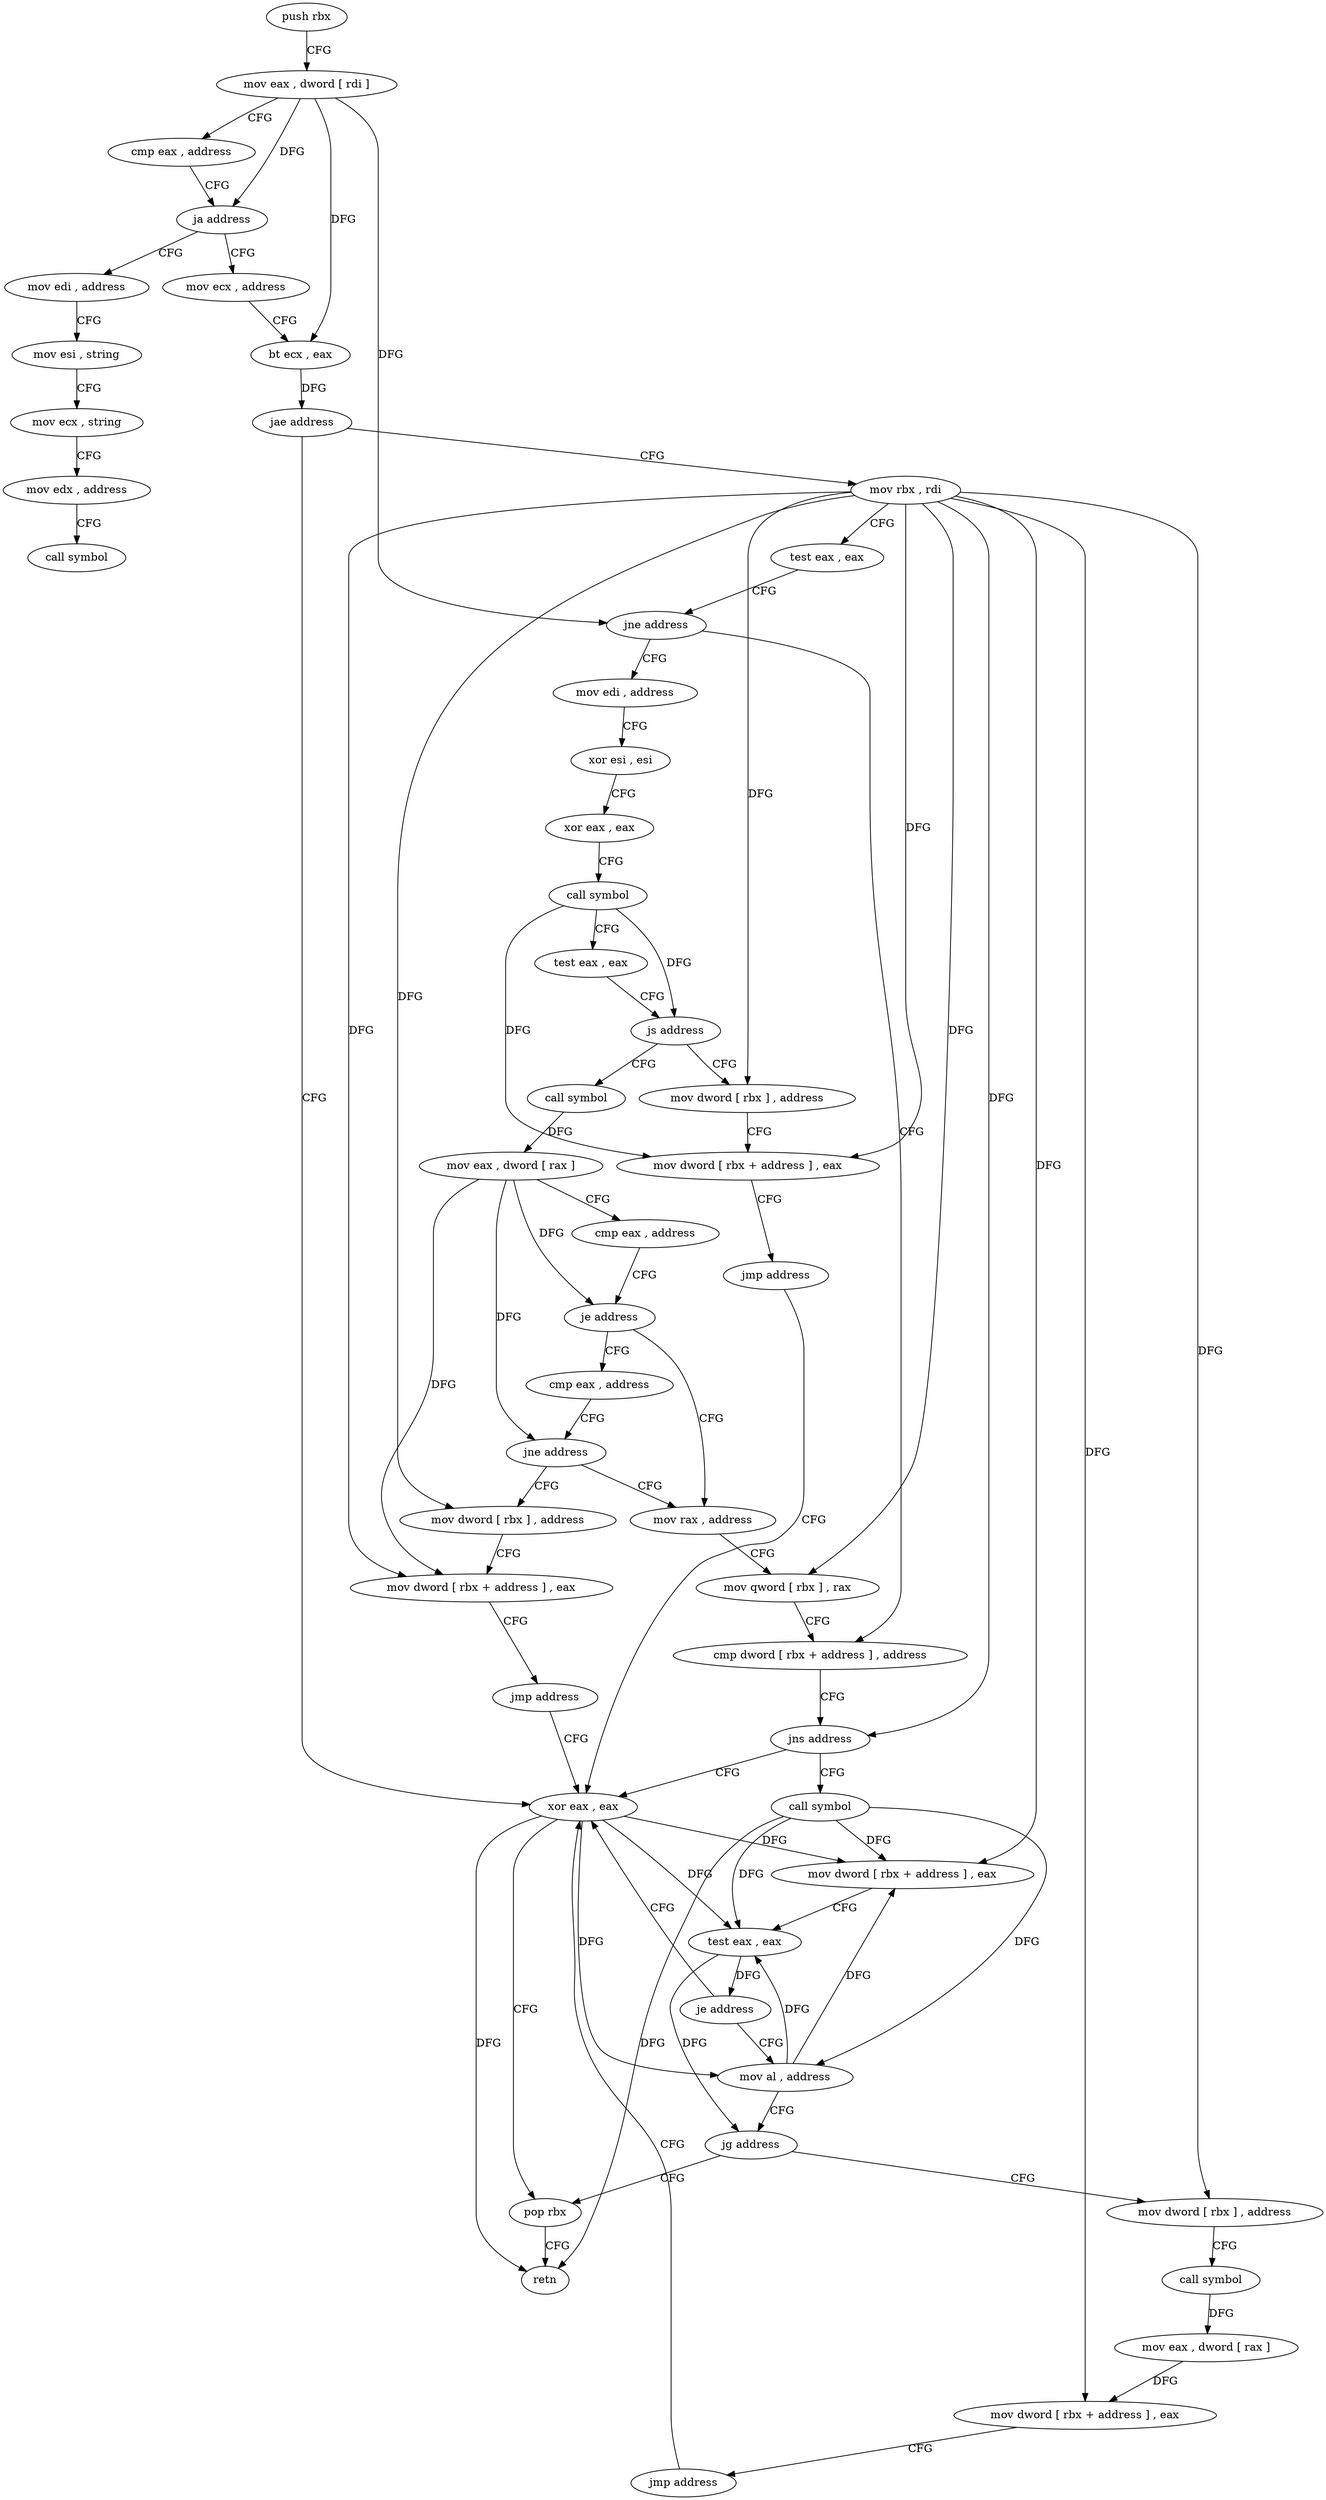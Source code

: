 digraph "func" {
"4256736" [label = "push rbx" ]
"4256737" [label = "mov eax , dword [ rdi ]" ]
"4256739" [label = "cmp eax , address" ]
"4256742" [label = "ja address" ]
"4256879" [label = "mov edi , address" ]
"4256748" [label = "mov ecx , address" ]
"4256884" [label = "mov esi , string" ]
"4256889" [label = "mov ecx , string" ]
"4256894" [label = "mov edx , address" ]
"4256899" [label = "call symbol" ]
"4256753" [label = "bt ecx , eax" ]
"4256756" [label = "jae address" ]
"4256762" [label = "mov rbx , rdi" ]
"4256758" [label = "xor eax , eax" ]
"4256765" [label = "test eax , eax" ]
"4256767" [label = "jne address" ]
"4256828" [label = "cmp dword [ rbx + address ] , address" ]
"4256769" [label = "mov edi , address" ]
"4256760" [label = "pop rbx" ]
"4256832" [label = "jns address" ]
"4256834" [label = "call symbol" ]
"4256774" [label = "xor esi , esi" ]
"4256776" [label = "xor eax , eax" ]
"4256778" [label = "call symbol" ]
"4256783" [label = "test eax , eax" ]
"4256785" [label = "js address" ]
"4256798" [label = "call symbol" ]
"4256787" [label = "mov dword [ rbx ] , address" ]
"4256839" [label = "mov dword [ rbx + address ] , eax" ]
"4256842" [label = "test eax , eax" ]
"4256844" [label = "je address" ]
"4256846" [label = "mov al , address" ]
"4256803" [label = "mov eax , dword [ rax ]" ]
"4256805" [label = "cmp eax , address" ]
"4256808" [label = "je address" ]
"4256815" [label = "mov rax , address" ]
"4256810" [label = "cmp eax , address" ]
"4256793" [label = "mov dword [ rbx + address ] , eax" ]
"4256796" [label = "jmp address" ]
"4256848" [label = "jg address" ]
"4256850" [label = "mov dword [ rbx ] , address" ]
"4256825" [label = "mov qword [ rbx ] , rax" ]
"4256813" [label = "jne address" ]
"4256868" [label = "mov dword [ rbx ] , address" ]
"4256761" [label = "retn" ]
"4256856" [label = "call symbol" ]
"4256861" [label = "mov eax , dword [ rax ]" ]
"4256863" [label = "mov dword [ rbx + address ] , eax" ]
"4256866" [label = "jmp address" ]
"4256874" [label = "mov dword [ rbx + address ] , eax" ]
"4256877" [label = "jmp address" ]
"4256736" -> "4256737" [ label = "CFG" ]
"4256737" -> "4256739" [ label = "CFG" ]
"4256737" -> "4256742" [ label = "DFG" ]
"4256737" -> "4256753" [ label = "DFG" ]
"4256737" -> "4256767" [ label = "DFG" ]
"4256739" -> "4256742" [ label = "CFG" ]
"4256742" -> "4256879" [ label = "CFG" ]
"4256742" -> "4256748" [ label = "CFG" ]
"4256879" -> "4256884" [ label = "CFG" ]
"4256748" -> "4256753" [ label = "CFG" ]
"4256884" -> "4256889" [ label = "CFG" ]
"4256889" -> "4256894" [ label = "CFG" ]
"4256894" -> "4256899" [ label = "CFG" ]
"4256753" -> "4256756" [ label = "DFG" ]
"4256756" -> "4256762" [ label = "CFG" ]
"4256756" -> "4256758" [ label = "CFG" ]
"4256762" -> "4256765" [ label = "CFG" ]
"4256762" -> "4256832" [ label = "DFG" ]
"4256762" -> "4256839" [ label = "DFG" ]
"4256762" -> "4256787" [ label = "DFG" ]
"4256762" -> "4256793" [ label = "DFG" ]
"4256762" -> "4256825" [ label = "DFG" ]
"4256762" -> "4256850" [ label = "DFG" ]
"4256762" -> "4256863" [ label = "DFG" ]
"4256762" -> "4256868" [ label = "DFG" ]
"4256762" -> "4256874" [ label = "DFG" ]
"4256758" -> "4256760" [ label = "CFG" ]
"4256758" -> "4256761" [ label = "DFG" ]
"4256758" -> "4256839" [ label = "DFG" ]
"4256758" -> "4256842" [ label = "DFG" ]
"4256758" -> "4256846" [ label = "DFG" ]
"4256765" -> "4256767" [ label = "CFG" ]
"4256767" -> "4256828" [ label = "CFG" ]
"4256767" -> "4256769" [ label = "CFG" ]
"4256828" -> "4256832" [ label = "CFG" ]
"4256769" -> "4256774" [ label = "CFG" ]
"4256760" -> "4256761" [ label = "CFG" ]
"4256832" -> "4256758" [ label = "CFG" ]
"4256832" -> "4256834" [ label = "CFG" ]
"4256834" -> "4256839" [ label = "DFG" ]
"4256834" -> "4256761" [ label = "DFG" ]
"4256834" -> "4256842" [ label = "DFG" ]
"4256834" -> "4256846" [ label = "DFG" ]
"4256774" -> "4256776" [ label = "CFG" ]
"4256776" -> "4256778" [ label = "CFG" ]
"4256778" -> "4256783" [ label = "CFG" ]
"4256778" -> "4256785" [ label = "DFG" ]
"4256778" -> "4256793" [ label = "DFG" ]
"4256783" -> "4256785" [ label = "CFG" ]
"4256785" -> "4256798" [ label = "CFG" ]
"4256785" -> "4256787" [ label = "CFG" ]
"4256798" -> "4256803" [ label = "DFG" ]
"4256787" -> "4256793" [ label = "CFG" ]
"4256839" -> "4256842" [ label = "CFG" ]
"4256842" -> "4256844" [ label = "DFG" ]
"4256842" -> "4256848" [ label = "DFG" ]
"4256844" -> "4256758" [ label = "CFG" ]
"4256844" -> "4256846" [ label = "CFG" ]
"4256846" -> "4256848" [ label = "CFG" ]
"4256846" -> "4256839" [ label = "DFG" ]
"4256846" -> "4256842" [ label = "DFG" ]
"4256803" -> "4256805" [ label = "CFG" ]
"4256803" -> "4256808" [ label = "DFG" ]
"4256803" -> "4256813" [ label = "DFG" ]
"4256803" -> "4256874" [ label = "DFG" ]
"4256805" -> "4256808" [ label = "CFG" ]
"4256808" -> "4256815" [ label = "CFG" ]
"4256808" -> "4256810" [ label = "CFG" ]
"4256815" -> "4256825" [ label = "CFG" ]
"4256810" -> "4256813" [ label = "CFG" ]
"4256793" -> "4256796" [ label = "CFG" ]
"4256796" -> "4256758" [ label = "CFG" ]
"4256848" -> "4256760" [ label = "CFG" ]
"4256848" -> "4256850" [ label = "CFG" ]
"4256850" -> "4256856" [ label = "CFG" ]
"4256825" -> "4256828" [ label = "CFG" ]
"4256813" -> "4256868" [ label = "CFG" ]
"4256813" -> "4256815" [ label = "CFG" ]
"4256868" -> "4256874" [ label = "CFG" ]
"4256856" -> "4256861" [ label = "DFG" ]
"4256861" -> "4256863" [ label = "DFG" ]
"4256863" -> "4256866" [ label = "CFG" ]
"4256866" -> "4256758" [ label = "CFG" ]
"4256874" -> "4256877" [ label = "CFG" ]
"4256877" -> "4256758" [ label = "CFG" ]
}
